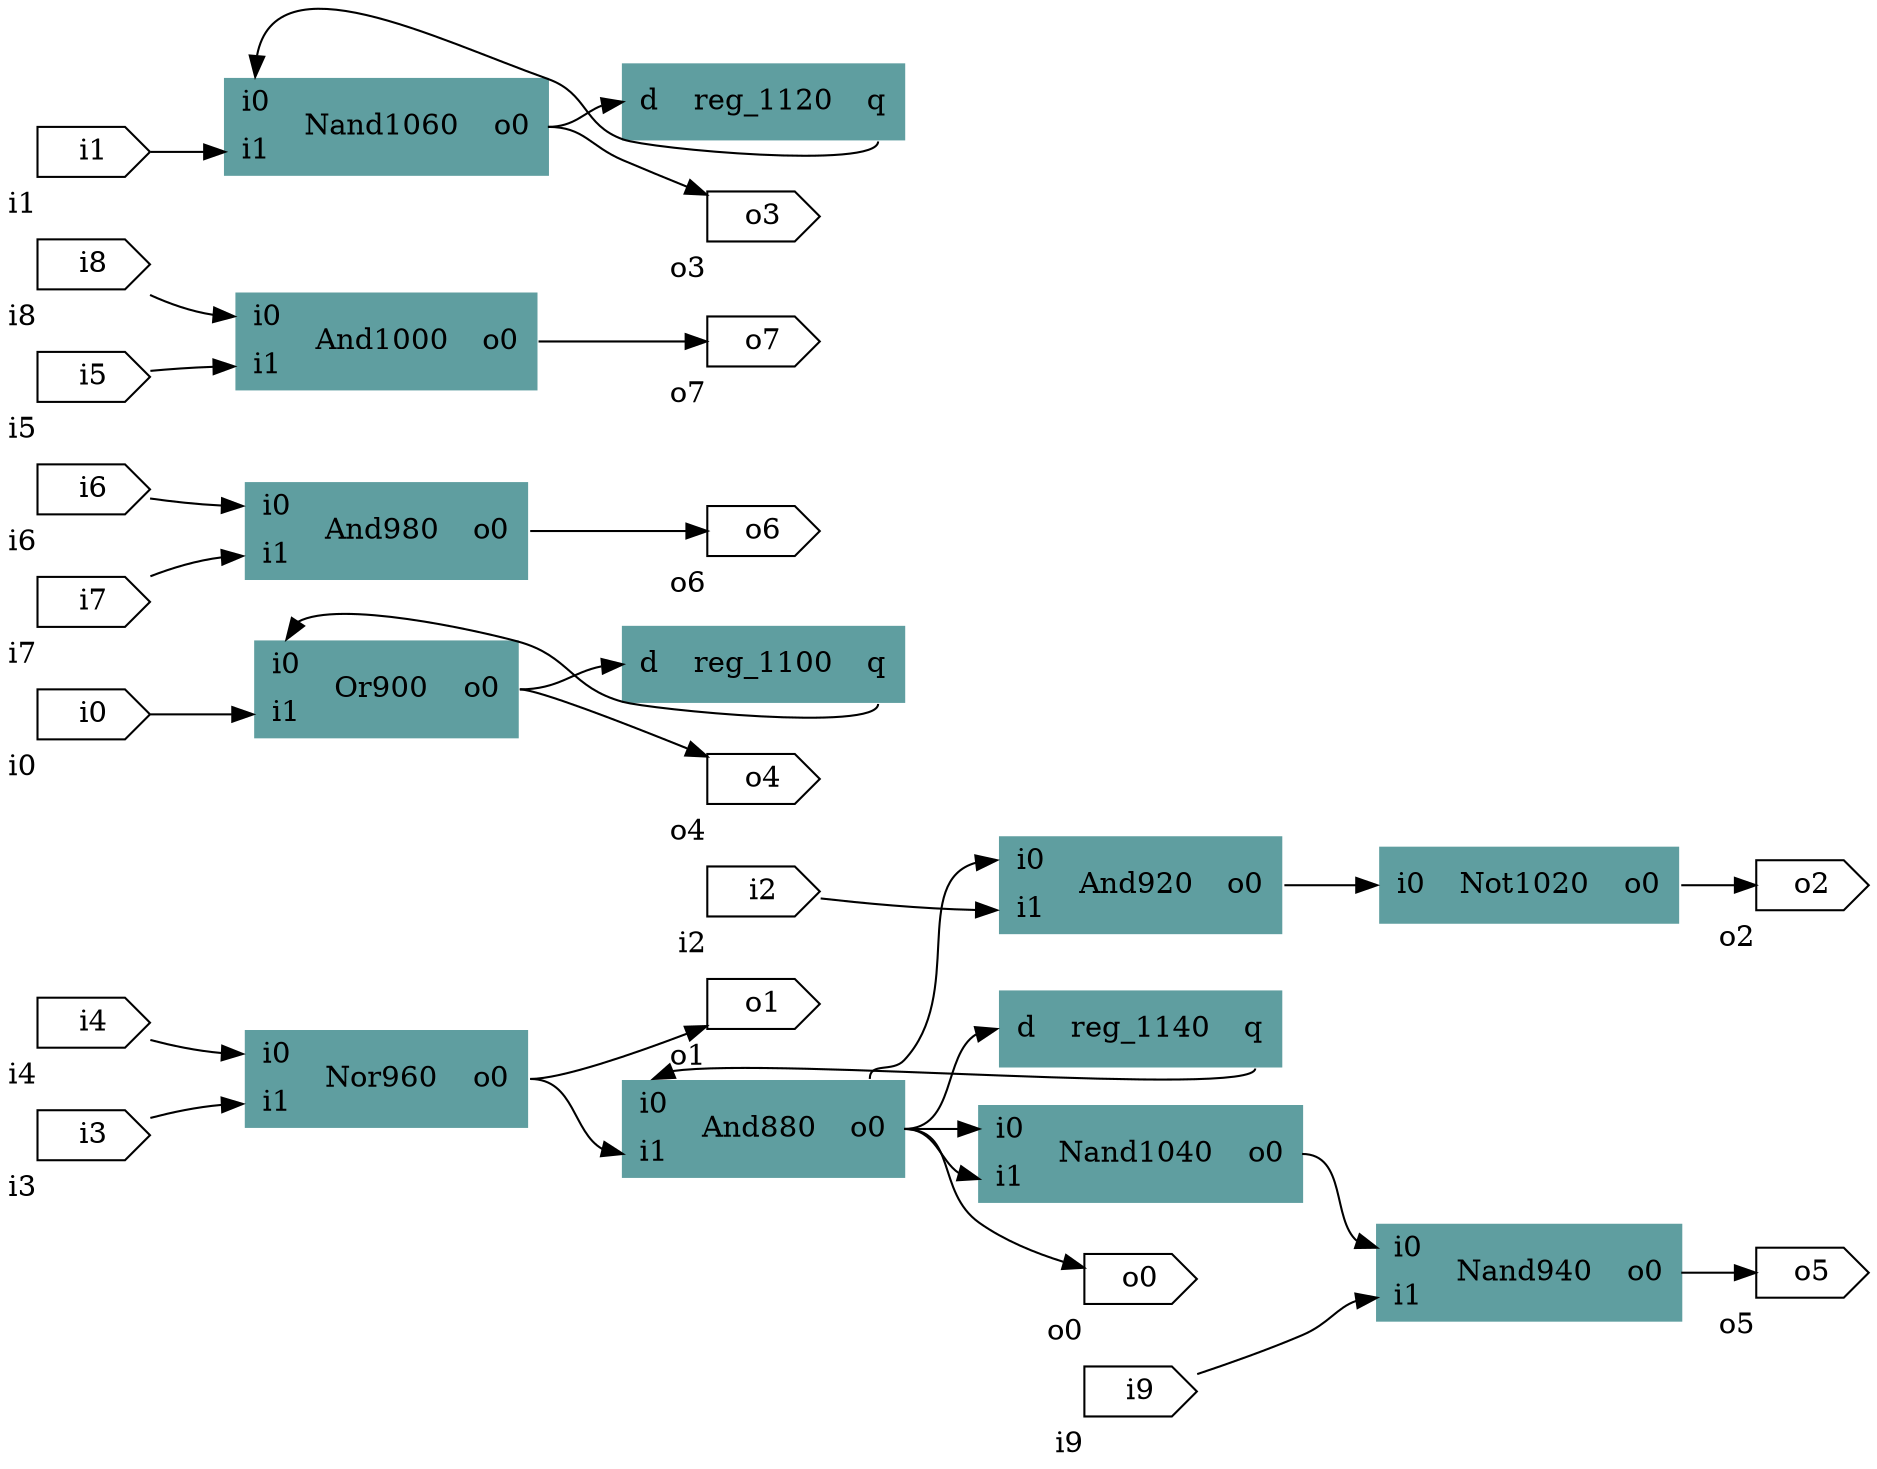 # Test
digraph test {
  graph [rankdir = LR];
  And880[shape=record; style=filled;color=cadetblue; label="{{<i0>i0|<i1>i1}| And880 |{<o0>o0}}"]
  Or900[shape=record; style=filled;color=cadetblue; label="{{<i0>i0|<i1>i1}| Or900 |{<o0>o0}}"]
  And920[shape=record; style=filled;color=cadetblue; label="{{<i0>i0|<i1>i1}| And920 |{<o0>o0}}"]
  Nand940[shape=record; style=filled;color=cadetblue; label="{{<i0>i0|<i1>i1}| Nand940 |{<o0>o0}}"]
  Nor960[shape=record; style=filled;color=cadetblue; label="{{<i0>i0|<i1>i1}| Nor960 |{<o0>o0}}"]
  And980[shape=record; style=filled;color=cadetblue; label="{{<i0>i0|<i1>i1}| And980 |{<o0>o0}}"]
  And1000[shape=record; style=filled;color=cadetblue; label="{{<i0>i0|<i1>i1}| And1000 |{<o0>o0}}"]
  Not1020[shape=record; style=filled;color=cadetblue; label="{{<i0>i0}| Not1020 |{<o0>o0}}"]
  Nand1040[shape=record; style=filled;color=cadetblue; label="{{<i0>i0|<i1>i1}| Nand1040 |{<o0>o0}}"]
  Nand1060[shape=record; style=filled;color=cadetblue; label="{{<i0>i0|<i1>i1}| Nand1060 |{<o0>o0}}"]
  reg_1100[shape=record; style=filled;color=cadetblue; label="{{<d>d}| reg_1100 |{<q>q}}"]
  reg_1120[shape=record; style=filled;color=cadetblue; label="{{<d>d}| reg_1120 |{<q>q}}"]
  reg_1140[shape=record; style=filled;color=cadetblue; label="{{<d>d}| reg_1140 |{<q>q}}"]
  i0[shape=cds,xlabel="i0"]
  i1[shape=cds,xlabel="i1"]
  i2[shape=cds,xlabel="i2"]
  i3[shape=cds,xlabel="i3"]
  i4[shape=cds,xlabel="i4"]
  i5[shape=cds,xlabel="i5"]
  i6[shape=cds,xlabel="i6"]
  i7[shape=cds,xlabel="i7"]
  i8[shape=cds,xlabel="i8"]
  i9[shape=cds,xlabel="i9"]
  o0[shape=cds,xlabel="o0"]
  o1[shape=cds,xlabel="o1"]
  o2[shape=cds,xlabel="o2"]
  o3[shape=cds,xlabel="o3"]
  o4[shape=cds,xlabel="o4"]
  o5[shape=cds,xlabel="o5"]
  o6[shape=cds,xlabel="o6"]
  o7[shape=cds,xlabel="o7"]
  i0 -> Or900:i1;
  i1 -> Nand1060:i1;
  i2 -> And920:i1;
  i3 -> Nor960:i1;
  i4 -> Nor960:i0;
  i5 -> And1000:i1;
  i6 -> And980:i0;
  i7 -> And980:i1;
  i8 -> And1000:i0;
  i9 -> Nand940:i1;
  And880:o0 -> And920:i0;
  And880:o0 -> Nand1040:i0;
  And880:o0 -> Nand1040:i1;
  And880:o0 -> o0;
  And880:o0 -> reg_1140:d;
  Or900:o0 -> o4;
  Or900:o0 -> reg_1100:d;
  And920:o0 -> Not1020:i0;
  Nand940:o0 -> o5;
  Nor960:o0 -> And880:i1;
  Nor960:o0 -> o1;
  And980:o0 -> o6;
  And1000:o0 -> o7;
  Not1020:o0 -> o2;
  Nand1040:o0 -> Nand940:i0;
  Nand1060:o0 -> o3;
  Nand1060:o0 -> reg_1120:d;
  reg_1100:q -> Or900:i0;
  reg_1120:q -> Nand1060:i0;
  reg_1140:q -> And880:i0;
}
